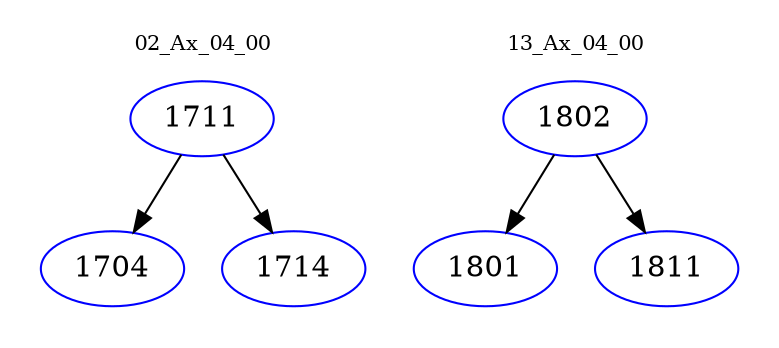 digraph{
subgraph cluster_0 {
color = white
label = "02_Ax_04_00";
fontsize=10;
T0_1711 [label="1711", color="blue"]
T0_1711 -> T0_1704 [color="black"]
T0_1704 [label="1704", color="blue"]
T0_1711 -> T0_1714 [color="black"]
T0_1714 [label="1714", color="blue"]
}
subgraph cluster_1 {
color = white
label = "13_Ax_04_00";
fontsize=10;
T1_1802 [label="1802", color="blue"]
T1_1802 -> T1_1801 [color="black"]
T1_1801 [label="1801", color="blue"]
T1_1802 -> T1_1811 [color="black"]
T1_1811 [label="1811", color="blue"]
}
}
